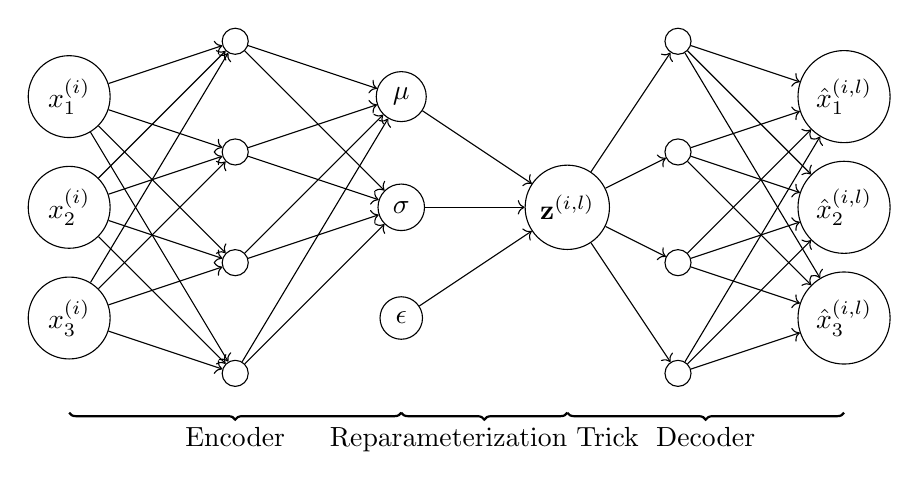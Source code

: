 \begin{tikzpicture}[x=1em,y=1em]
  % Input layer
  \foreach \i in {1,...,3}{
    \node[draw, circle] (N-1-\i) at (0, 10 + 4 - 4 * \i) {$x^{(i)}_{\i}$};
  }
  % Encoder hidden layer
  \foreach \i in {1,...,4}{
    \node[draw, circle] (N-2-\i) at (6, 12 + 4 - 4 * \i) {};
    \foreach \j in {1,...,3}{
      \draw [->] (N-1-\j) -- (N-2-\i);
    }
  }
  % Latent code
  \node[draw, circle] (mu) at (12, 10) {$\mathbf{\mu}$};
  \node[draw, circle] (sigma) at (12, 6) {$\mathbf{\sigma}$};
  \node[draw, circle] (eps) at (12, 2) {$\mathbf{\epsilon}$};
  \node[draw, circle] (z) at (18, 6) {$\mathbf{z}^{(i, l)}$};
  \foreach \x in {mu,sigma,eps}{
    \draw [->] (\x) -- (z);
  }
  \foreach \x in {mu,sigma}{
    \foreach \j in {1,...,4}{
      \draw [->] (N-2-\j) -- (\x);
    }
  }
  % Decoder hidden layer
  \foreach \i in {1,...,4}{
    \node[draw, circle] (N-4-\i) at (22, 12 + 4 - 4 * \i) {};
    \draw [->] (z) -- (N-4-\i);
  }
  % Output layer
  \foreach \i in {1,...,3}{
    \node[draw, circle] (N-5-\i) at (28, 10 + 4 - 4 * \i) {$\hat{x}^{(i, l)}_{\i}$};
    \foreach \j in {1,...,4}{
      \draw [->] (N-4-\j) -- (N-5-\i);
    }
  }
  \draw [thick, decoration={brace, mirror, raise=0.5cm}, decorate] (0,0) -- (12,0) node[pos=0.5,anchor=north,yshift=-0.55cm] {Encoder};
  \draw [thick, decoration={brace, mirror, raise=0.5cm}, decorate] (12,0) -- (18,0) node[pos=0.5,anchor=north,yshift=-0.55cm] {Reparameterization Trick};
  \draw [thick, decoration={brace, mirror, raise=0.5cm}, decorate] (18,0) -- (28,0) node[pos=0.5,anchor=north,yshift=-0.55cm] {Decoder};
\end{tikzpicture}
